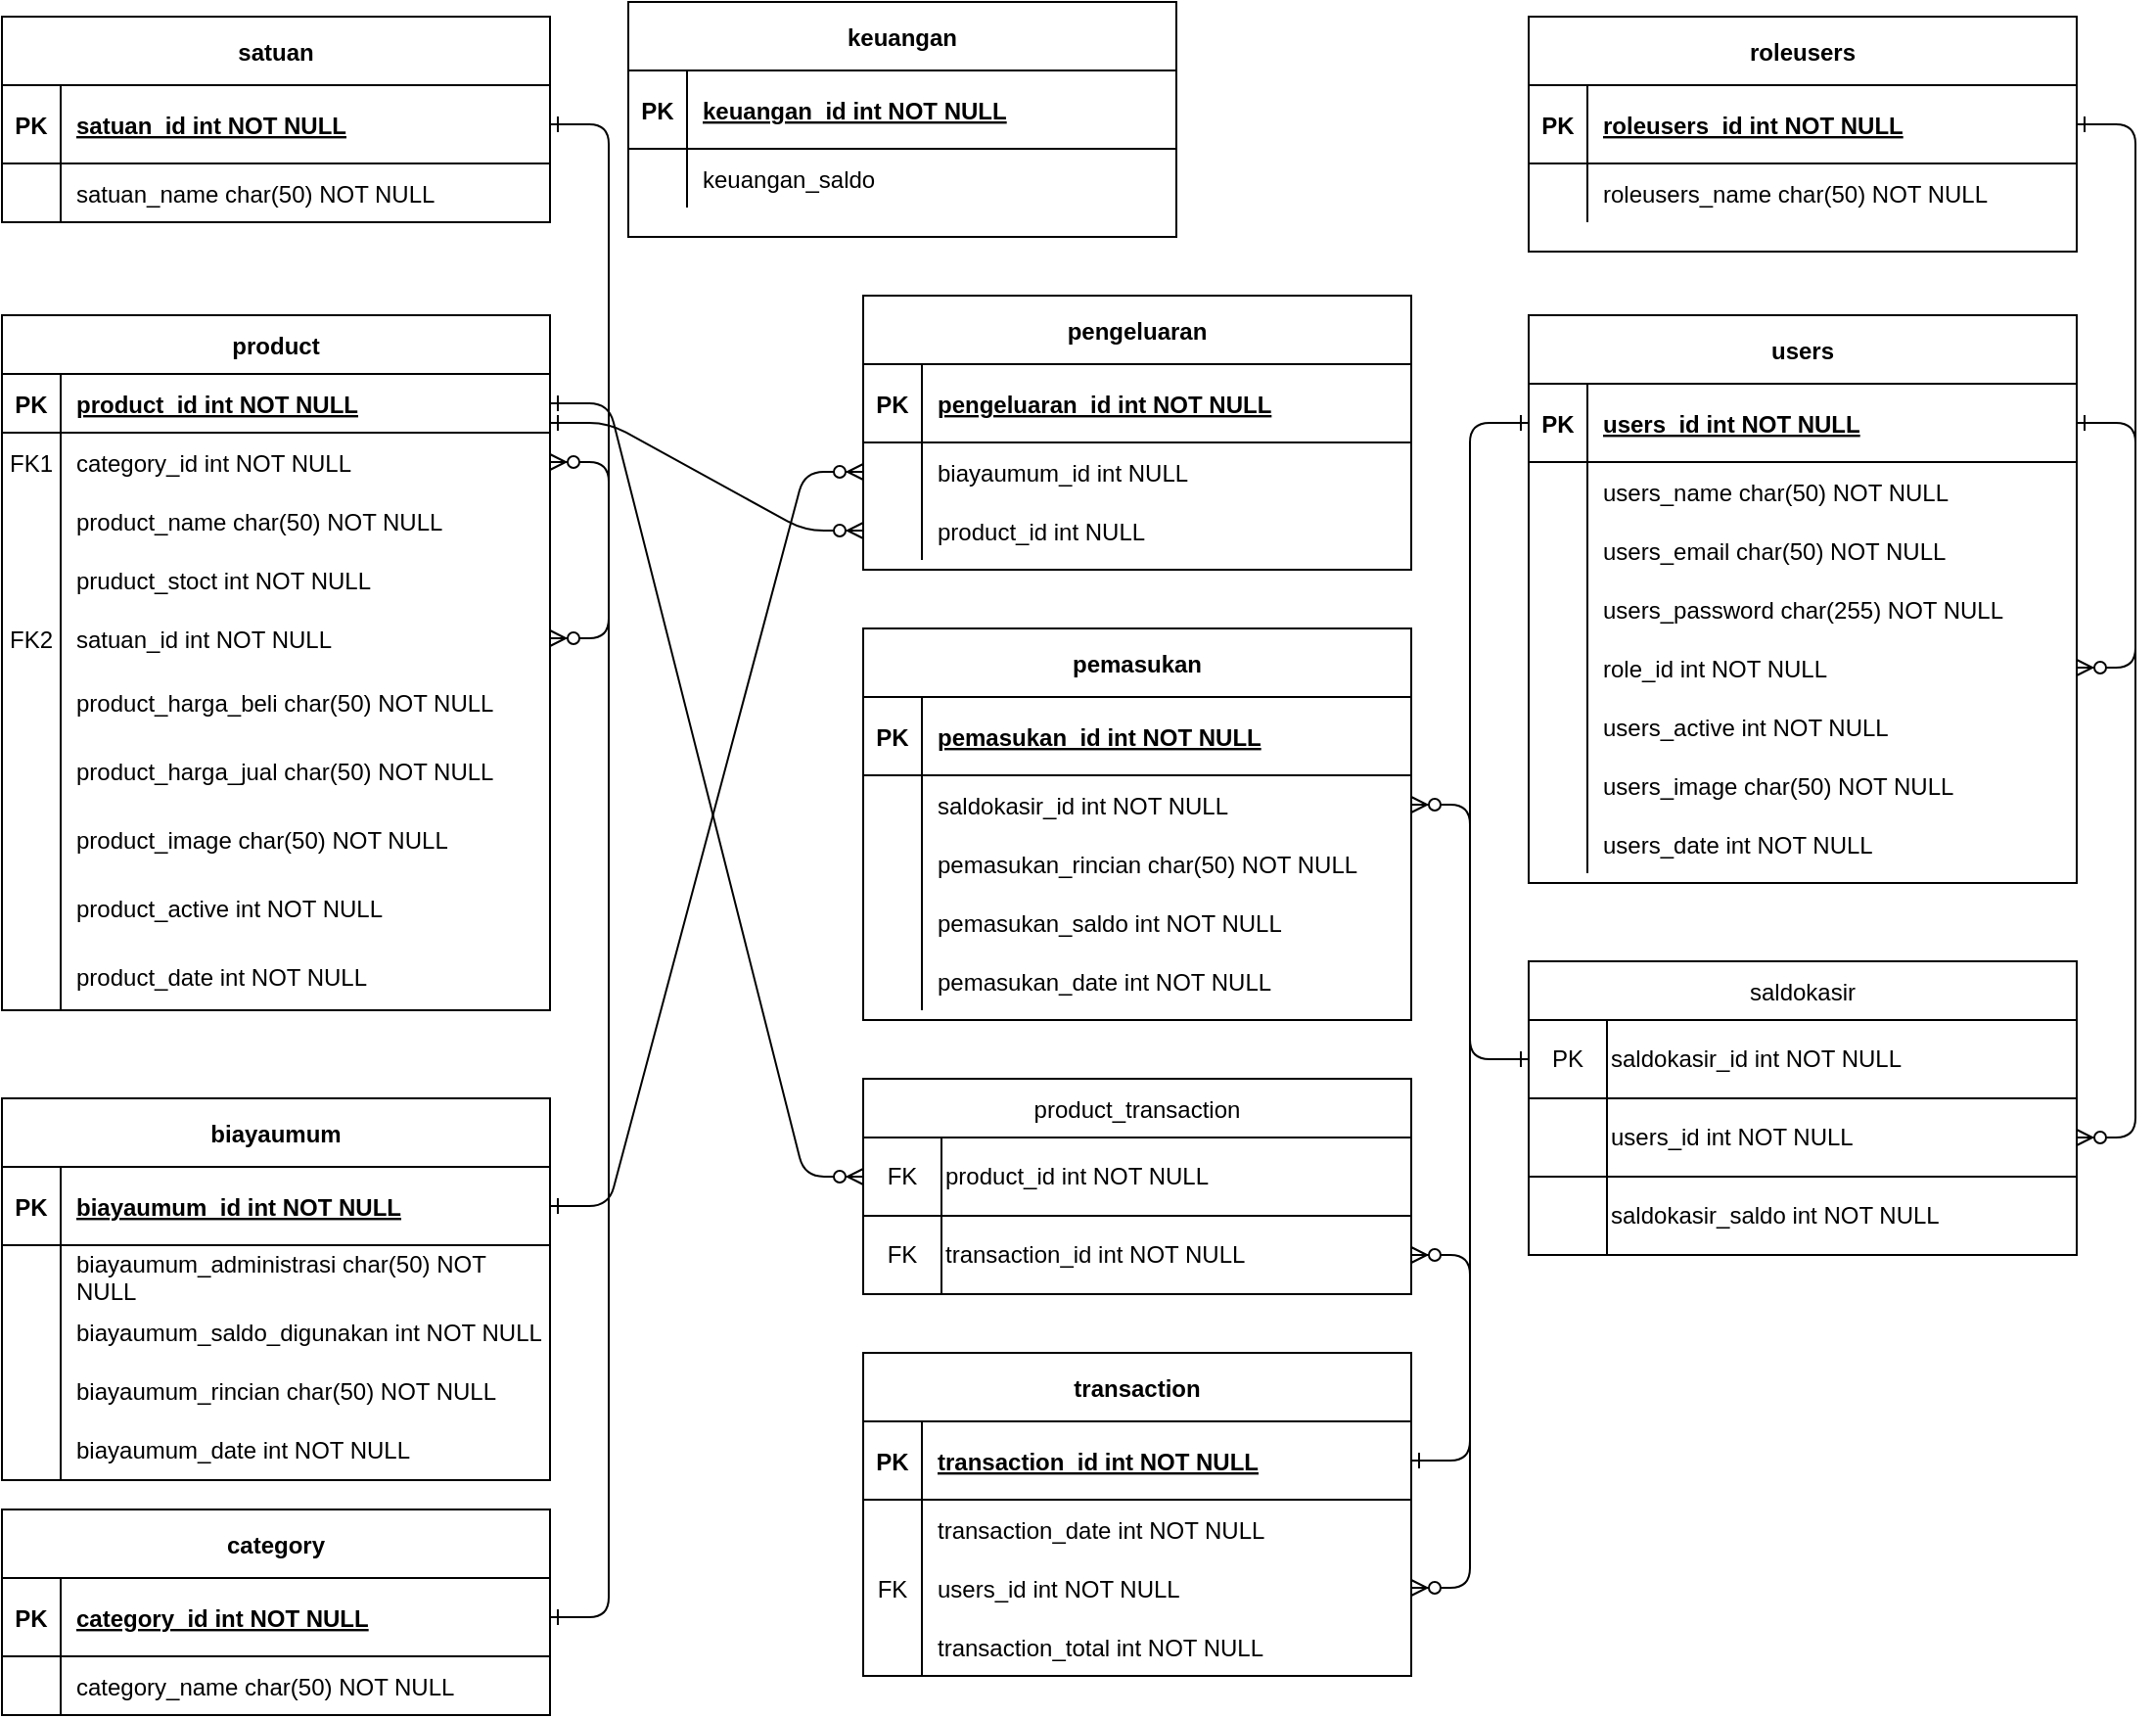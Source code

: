 <mxfile version="15.0.3" type="github">
  <diagram id="R2lEEEUBdFMjLlhIrx00" name="Page-1">
    <mxGraphModel dx="1240" dy="689" grid="1" gridSize="10" guides="1" tooltips="1" connect="1" arrows="1" fold="1" page="1" pageScale="1" pageWidth="850" pageHeight="1100" math="0" shadow="0" extFonts="Permanent Marker^https://fonts.googleapis.com/css?family=Permanent+Marker">
      <root>
        <mxCell id="0" />
        <mxCell id="1" parent="0" />
        <mxCell id="C-vyLk0tnHw3VtMMgP7b-1" value="" style="edgeStyle=entityRelationEdgeStyle;endArrow=ERzeroToMany;startArrow=ERone;endFill=1;startFill=0;" parent="1" source="C-vyLk0tnHw3VtMMgP7b-24" target="C-vyLk0tnHw3VtMMgP7b-6" edge="1">
          <mxGeometry width="100" height="100" relative="1" as="geometry">
            <mxPoint x="340" y="720" as="sourcePoint" />
            <mxPoint x="440" y="620" as="targetPoint" />
          </mxGeometry>
        </mxCell>
        <object label="product" stoct_product="" id="C-vyLk0tnHw3VtMMgP7b-2">
          <mxCell style="shape=table;startSize=30;container=1;collapsible=1;childLayout=tableLayout;fixedRows=1;rowLines=0;fontStyle=1;align=center;resizeLast=1;" parent="1" vertex="1">
            <mxGeometry y="160" width="280" height="355" as="geometry">
              <mxRectangle x="330" y="25" width="80" height="30" as="alternateBounds" />
            </mxGeometry>
          </mxCell>
        </object>
        <mxCell id="C-vyLk0tnHw3VtMMgP7b-3" value="" style="shape=partialRectangle;collapsible=0;dropTarget=0;pointerEvents=0;fillColor=none;points=[[0,0.5],[1,0.5]];portConstraint=eastwest;top=0;left=0;right=0;bottom=1;" parent="C-vyLk0tnHw3VtMMgP7b-2" vertex="1">
          <mxGeometry y="30" width="280" height="30" as="geometry" />
        </mxCell>
        <mxCell id="C-vyLk0tnHw3VtMMgP7b-4" value="PK" style="shape=partialRectangle;overflow=hidden;connectable=0;fillColor=none;top=0;left=0;bottom=0;right=0;fontStyle=1;" parent="C-vyLk0tnHw3VtMMgP7b-3" vertex="1">
          <mxGeometry width="30" height="30" as="geometry" />
        </mxCell>
        <mxCell id="C-vyLk0tnHw3VtMMgP7b-5" value="product_id int NOT NULL " style="shape=partialRectangle;overflow=hidden;connectable=0;fillColor=none;top=0;left=0;bottom=0;right=0;align=left;spacingLeft=6;fontStyle=5;" parent="C-vyLk0tnHw3VtMMgP7b-3" vertex="1">
          <mxGeometry x="30" width="250" height="30" as="geometry" />
        </mxCell>
        <mxCell id="C-vyLk0tnHw3VtMMgP7b-6" value="" style="shape=partialRectangle;collapsible=0;dropTarget=0;pointerEvents=0;fillColor=none;points=[[0,0.5],[1,0.5]];portConstraint=eastwest;top=0;left=0;right=0;bottom=0;" parent="C-vyLk0tnHw3VtMMgP7b-2" vertex="1">
          <mxGeometry y="60" width="280" height="30" as="geometry" />
        </mxCell>
        <mxCell id="C-vyLk0tnHw3VtMMgP7b-7" value="FK1" style="shape=partialRectangle;overflow=hidden;connectable=0;fillColor=none;top=0;left=0;bottom=0;right=0;" parent="C-vyLk0tnHw3VtMMgP7b-6" vertex="1">
          <mxGeometry width="30" height="30" as="geometry" />
        </mxCell>
        <mxCell id="C-vyLk0tnHw3VtMMgP7b-8" value="category_id int NOT NULL" style="shape=partialRectangle;overflow=hidden;connectable=0;fillColor=none;top=0;left=0;bottom=0;right=0;align=left;spacingLeft=6;" parent="C-vyLk0tnHw3VtMMgP7b-6" vertex="1">
          <mxGeometry x="30" width="250" height="30" as="geometry" />
        </mxCell>
        <mxCell id="C-vyLk0tnHw3VtMMgP7b-9" value="" style="shape=partialRectangle;collapsible=0;dropTarget=0;pointerEvents=0;fillColor=none;points=[[0,0.5],[1,0.5]];portConstraint=eastwest;top=0;left=0;right=0;bottom=0;" parent="C-vyLk0tnHw3VtMMgP7b-2" vertex="1">
          <mxGeometry y="90" width="280" height="30" as="geometry" />
        </mxCell>
        <mxCell id="C-vyLk0tnHw3VtMMgP7b-10" value="" style="shape=partialRectangle;overflow=hidden;connectable=0;fillColor=none;top=0;left=0;bottom=0;right=0;" parent="C-vyLk0tnHw3VtMMgP7b-9" vertex="1">
          <mxGeometry width="30" height="30" as="geometry" />
        </mxCell>
        <mxCell id="C-vyLk0tnHw3VtMMgP7b-11" value="product_name char(50) NOT NULL" style="shape=partialRectangle;overflow=hidden;connectable=0;fillColor=none;top=0;left=0;bottom=0;right=0;align=left;spacingLeft=6;" parent="C-vyLk0tnHw3VtMMgP7b-9" vertex="1">
          <mxGeometry x="30" width="250" height="30" as="geometry" />
        </mxCell>
        <mxCell id="4gz-OLUtD0Wsj3MsBTb8-26" style="shape=partialRectangle;collapsible=0;dropTarget=0;pointerEvents=0;fillColor=none;points=[[0,0.5],[1,0.5]];portConstraint=eastwest;top=0;left=0;right=0;bottom=0;" parent="C-vyLk0tnHw3VtMMgP7b-2" vertex="1">
          <mxGeometry y="120" width="280" height="30" as="geometry" />
        </mxCell>
        <mxCell id="4gz-OLUtD0Wsj3MsBTb8-27" style="shape=partialRectangle;overflow=hidden;connectable=0;fillColor=none;top=0;left=0;bottom=0;right=0;" parent="4gz-OLUtD0Wsj3MsBTb8-26" vertex="1">
          <mxGeometry width="30" height="30" as="geometry" />
        </mxCell>
        <mxCell id="4gz-OLUtD0Wsj3MsBTb8-28" value="pruduct_stoct int NOT NULL" style="shape=partialRectangle;overflow=hidden;connectable=0;fillColor=none;top=0;left=0;bottom=0;right=0;align=left;spacingLeft=6;" parent="4gz-OLUtD0Wsj3MsBTb8-26" vertex="1">
          <mxGeometry x="30" width="250" height="30" as="geometry" />
        </mxCell>
        <mxCell id="4gz-OLUtD0Wsj3MsBTb8-29" style="shape=partialRectangle;collapsible=0;dropTarget=0;pointerEvents=0;fillColor=none;points=[[0,0.5],[1,0.5]];portConstraint=eastwest;top=0;left=0;right=0;bottom=0;" parent="C-vyLk0tnHw3VtMMgP7b-2" vertex="1">
          <mxGeometry y="150" width="280" height="30" as="geometry" />
        </mxCell>
        <mxCell id="4gz-OLUtD0Wsj3MsBTb8-30" value="FK2" style="shape=partialRectangle;overflow=hidden;connectable=0;fillColor=none;top=0;left=0;bottom=0;right=0;" parent="4gz-OLUtD0Wsj3MsBTb8-29" vertex="1">
          <mxGeometry width="30" height="30" as="geometry" />
        </mxCell>
        <mxCell id="4gz-OLUtD0Wsj3MsBTb8-31" value="satuan_id int NOT NULL" style="shape=partialRectangle;overflow=hidden;connectable=0;fillColor=none;top=0;left=0;bottom=0;right=0;align=left;spacingLeft=6;" parent="4gz-OLUtD0Wsj3MsBTb8-29" vertex="1">
          <mxGeometry x="30" width="250" height="30" as="geometry" />
        </mxCell>
        <mxCell id="4gz-OLUtD0Wsj3MsBTb8-32" style="shape=partialRectangle;collapsible=0;dropTarget=0;pointerEvents=0;fillColor=none;points=[[0,0.5],[1,0.5]];portConstraint=eastwest;top=0;left=0;right=0;bottom=0;" parent="C-vyLk0tnHw3VtMMgP7b-2" vertex="1">
          <mxGeometry y="180" width="280" height="35" as="geometry" />
        </mxCell>
        <mxCell id="4gz-OLUtD0Wsj3MsBTb8-33" style="shape=partialRectangle;overflow=hidden;connectable=0;fillColor=none;top=0;left=0;bottom=0;right=0;" parent="4gz-OLUtD0Wsj3MsBTb8-32" vertex="1">
          <mxGeometry width="30" height="35" as="geometry" />
        </mxCell>
        <mxCell id="4gz-OLUtD0Wsj3MsBTb8-34" value="product_harga_beli char(50) NOT NULL" style="shape=partialRectangle;overflow=hidden;connectable=0;fillColor=none;top=0;left=0;bottom=0;right=0;align=left;spacingLeft=6;" parent="4gz-OLUtD0Wsj3MsBTb8-32" vertex="1">
          <mxGeometry x="30" width="250" height="35" as="geometry" />
        </mxCell>
        <mxCell id="4gz-OLUtD0Wsj3MsBTb8-76" style="shape=partialRectangle;collapsible=0;dropTarget=0;pointerEvents=0;fillColor=none;points=[[0,0.5],[1,0.5]];portConstraint=eastwest;top=0;left=0;right=0;bottom=0;" parent="C-vyLk0tnHw3VtMMgP7b-2" vertex="1">
          <mxGeometry y="215" width="280" height="35" as="geometry" />
        </mxCell>
        <mxCell id="4gz-OLUtD0Wsj3MsBTb8-77" style="shape=partialRectangle;overflow=hidden;connectable=0;fillColor=none;top=0;left=0;bottom=0;right=0;" parent="4gz-OLUtD0Wsj3MsBTb8-76" vertex="1">
          <mxGeometry width="30" height="35" as="geometry" />
        </mxCell>
        <mxCell id="4gz-OLUtD0Wsj3MsBTb8-78" value="product_harga_jual char(50) NOT NULL" style="shape=partialRectangle;overflow=hidden;connectable=0;fillColor=none;top=0;left=0;bottom=0;right=0;align=left;spacingLeft=6;" parent="4gz-OLUtD0Wsj3MsBTb8-76" vertex="1">
          <mxGeometry x="30" width="250" height="35" as="geometry" />
        </mxCell>
        <mxCell id="4gz-OLUtD0Wsj3MsBTb8-46" style="shape=partialRectangle;collapsible=0;dropTarget=0;pointerEvents=0;fillColor=none;points=[[0,0.5],[1,0.5]];portConstraint=eastwest;top=0;left=0;right=0;bottom=0;" parent="C-vyLk0tnHw3VtMMgP7b-2" vertex="1">
          <mxGeometry y="250" width="280" height="35" as="geometry" />
        </mxCell>
        <mxCell id="4gz-OLUtD0Wsj3MsBTb8-47" style="shape=partialRectangle;overflow=hidden;connectable=0;fillColor=none;top=0;left=0;bottom=0;right=0;" parent="4gz-OLUtD0Wsj3MsBTb8-46" vertex="1">
          <mxGeometry width="30" height="35" as="geometry" />
        </mxCell>
        <mxCell id="4gz-OLUtD0Wsj3MsBTb8-48" value="product_image char(50) NOT NULL" style="shape=partialRectangle;overflow=hidden;connectable=0;fillColor=none;top=0;left=0;bottom=0;right=0;align=left;spacingLeft=6;" parent="4gz-OLUtD0Wsj3MsBTb8-46" vertex="1">
          <mxGeometry x="30" width="250" height="35" as="geometry" />
        </mxCell>
        <mxCell id="4gz-OLUtD0Wsj3MsBTb8-43" style="shape=partialRectangle;collapsible=0;dropTarget=0;pointerEvents=0;fillColor=none;points=[[0,0.5],[1,0.5]];portConstraint=eastwest;top=0;left=0;right=0;bottom=0;" parent="C-vyLk0tnHw3VtMMgP7b-2" vertex="1">
          <mxGeometry y="285" width="280" height="35" as="geometry" />
        </mxCell>
        <mxCell id="4gz-OLUtD0Wsj3MsBTb8-44" style="shape=partialRectangle;overflow=hidden;connectable=0;fillColor=none;top=0;left=0;bottom=0;right=0;" parent="4gz-OLUtD0Wsj3MsBTb8-43" vertex="1">
          <mxGeometry width="30" height="35" as="geometry" />
        </mxCell>
        <mxCell id="4gz-OLUtD0Wsj3MsBTb8-45" value="product_active int NOT NULL" style="shape=partialRectangle;overflow=hidden;connectable=0;fillColor=none;top=0;left=0;bottom=0;right=0;align=left;spacingLeft=6;" parent="4gz-OLUtD0Wsj3MsBTb8-43" vertex="1">
          <mxGeometry x="30" width="250" height="35" as="geometry" />
        </mxCell>
        <mxCell id="y2lP616X3y2n1CTBE_3i-6" style="shape=partialRectangle;collapsible=0;dropTarget=0;pointerEvents=0;fillColor=none;points=[[0,0.5],[1,0.5]];portConstraint=eastwest;top=0;left=0;right=0;bottom=0;" vertex="1" parent="C-vyLk0tnHw3VtMMgP7b-2">
          <mxGeometry y="320" width="280" height="35" as="geometry" />
        </mxCell>
        <mxCell id="y2lP616X3y2n1CTBE_3i-7" style="shape=partialRectangle;overflow=hidden;connectable=0;fillColor=none;top=0;left=0;bottom=0;right=0;" vertex="1" parent="y2lP616X3y2n1CTBE_3i-6">
          <mxGeometry width="30" height="35" as="geometry" />
        </mxCell>
        <mxCell id="y2lP616X3y2n1CTBE_3i-8" value="product_date int NOT NULL" style="shape=partialRectangle;overflow=hidden;connectable=0;fillColor=none;top=0;left=0;bottom=0;right=0;align=left;spacingLeft=6;" vertex="1" parent="y2lP616X3y2n1CTBE_3i-6">
          <mxGeometry x="30" width="250" height="35" as="geometry" />
        </mxCell>
        <mxCell id="C-vyLk0tnHw3VtMMgP7b-23" value="category" style="shape=table;startSize=35;container=1;collapsible=1;childLayout=tableLayout;fixedRows=1;rowLines=0;fontStyle=1;align=center;resizeLast=1;" parent="1" vertex="1">
          <mxGeometry y="770" width="280" height="105" as="geometry">
            <mxRectangle x="40" y="40" width="80" height="40" as="alternateBounds" />
          </mxGeometry>
        </mxCell>
        <mxCell id="C-vyLk0tnHw3VtMMgP7b-24" value="" style="shape=partialRectangle;collapsible=0;dropTarget=0;pointerEvents=0;fillColor=none;points=[[0,0.5],[1,0.5]];portConstraint=eastwest;top=0;left=0;right=0;bottom=1;" parent="C-vyLk0tnHw3VtMMgP7b-23" vertex="1">
          <mxGeometry y="35" width="280" height="40" as="geometry" />
        </mxCell>
        <mxCell id="C-vyLk0tnHw3VtMMgP7b-25" value="PK" style="shape=partialRectangle;overflow=hidden;connectable=0;fillColor=none;top=0;left=0;bottom=0;right=0;fontStyle=1;" parent="C-vyLk0tnHw3VtMMgP7b-24" vertex="1">
          <mxGeometry width="30" height="40" as="geometry" />
        </mxCell>
        <mxCell id="C-vyLk0tnHw3VtMMgP7b-26" value="category_id int NOT NULL " style="shape=partialRectangle;overflow=hidden;connectable=0;fillColor=none;top=0;left=0;bottom=0;right=0;align=left;spacingLeft=6;fontStyle=5;" parent="C-vyLk0tnHw3VtMMgP7b-24" vertex="1">
          <mxGeometry x="30" width="250" height="40" as="geometry" />
        </mxCell>
        <mxCell id="C-vyLk0tnHw3VtMMgP7b-27" value="" style="shape=partialRectangle;collapsible=0;dropTarget=0;pointerEvents=0;fillColor=none;points=[[0,0.5],[1,0.5]];portConstraint=eastwest;top=0;left=0;right=0;bottom=0;" parent="C-vyLk0tnHw3VtMMgP7b-23" vertex="1">
          <mxGeometry y="75" width="280" height="30" as="geometry" />
        </mxCell>
        <mxCell id="C-vyLk0tnHw3VtMMgP7b-28" value="" style="shape=partialRectangle;overflow=hidden;connectable=0;fillColor=none;top=0;left=0;bottom=0;right=0;" parent="C-vyLk0tnHw3VtMMgP7b-27" vertex="1">
          <mxGeometry width="30" height="30" as="geometry" />
        </mxCell>
        <mxCell id="C-vyLk0tnHw3VtMMgP7b-29" value="category_name char(50) NOT NULL" style="shape=partialRectangle;overflow=hidden;connectable=0;fillColor=none;top=0;left=0;bottom=0;right=0;align=left;spacingLeft=6;" parent="C-vyLk0tnHw3VtMMgP7b-27" vertex="1">
          <mxGeometry x="30" width="250" height="30" as="geometry" />
        </mxCell>
        <mxCell id="4gz-OLUtD0Wsj3MsBTb8-35" value="satuan" style="shape=table;startSize=35;container=1;collapsible=1;childLayout=tableLayout;fixedRows=1;rowLines=0;fontStyle=1;align=center;resizeLast=1;" parent="1" vertex="1">
          <mxGeometry y="7.5" width="280" height="105" as="geometry">
            <mxRectangle x="40" y="40" width="80" height="40" as="alternateBounds" />
          </mxGeometry>
        </mxCell>
        <mxCell id="4gz-OLUtD0Wsj3MsBTb8-36" value="" style="shape=partialRectangle;collapsible=0;dropTarget=0;pointerEvents=0;fillColor=none;points=[[0,0.5],[1,0.5]];portConstraint=eastwest;top=0;left=0;right=0;bottom=1;" parent="4gz-OLUtD0Wsj3MsBTb8-35" vertex="1">
          <mxGeometry y="35" width="280" height="40" as="geometry" />
        </mxCell>
        <mxCell id="4gz-OLUtD0Wsj3MsBTb8-37" value="PK" style="shape=partialRectangle;overflow=hidden;connectable=0;fillColor=none;top=0;left=0;bottom=0;right=0;fontStyle=1;" parent="4gz-OLUtD0Wsj3MsBTb8-36" vertex="1">
          <mxGeometry width="30" height="40" as="geometry" />
        </mxCell>
        <mxCell id="4gz-OLUtD0Wsj3MsBTb8-38" value="satuan_id int NOT NULL " style="shape=partialRectangle;overflow=hidden;connectable=0;fillColor=none;top=0;left=0;bottom=0;right=0;align=left;spacingLeft=6;fontStyle=5;" parent="4gz-OLUtD0Wsj3MsBTb8-36" vertex="1">
          <mxGeometry x="30" width="250" height="40" as="geometry" />
        </mxCell>
        <mxCell id="4gz-OLUtD0Wsj3MsBTb8-39" value="" style="shape=partialRectangle;collapsible=0;dropTarget=0;pointerEvents=0;fillColor=none;points=[[0,0.5],[1,0.5]];portConstraint=eastwest;top=0;left=0;right=0;bottom=0;" parent="4gz-OLUtD0Wsj3MsBTb8-35" vertex="1">
          <mxGeometry y="75" width="280" height="30" as="geometry" />
        </mxCell>
        <mxCell id="4gz-OLUtD0Wsj3MsBTb8-40" value="" style="shape=partialRectangle;overflow=hidden;connectable=0;fillColor=none;top=0;left=0;bottom=0;right=0;" parent="4gz-OLUtD0Wsj3MsBTb8-39" vertex="1">
          <mxGeometry width="30" height="30" as="geometry" />
        </mxCell>
        <mxCell id="4gz-OLUtD0Wsj3MsBTb8-41" value="satuan_name char(50) NOT NULL" style="shape=partialRectangle;overflow=hidden;connectable=0;fillColor=none;top=0;left=0;bottom=0;right=0;align=left;spacingLeft=6;" parent="4gz-OLUtD0Wsj3MsBTb8-39" vertex="1">
          <mxGeometry x="30" width="250" height="30" as="geometry" />
        </mxCell>
        <mxCell id="4gz-OLUtD0Wsj3MsBTb8-42" value="" style="edgeStyle=entityRelationEdgeStyle;endArrow=ERzeroToMany;startArrow=ERone;endFill=1;startFill=0;exitX=1;exitY=0.5;exitDx=0;exitDy=0;entryX=1;entryY=0.5;entryDx=0;entryDy=0;" parent="1" source="4gz-OLUtD0Wsj3MsBTb8-36" target="4gz-OLUtD0Wsj3MsBTb8-29" edge="1">
          <mxGeometry width="100" height="100" relative="1" as="geometry">
            <mxPoint x="300" y="190" as="sourcePoint" />
            <mxPoint x="340" y="210" as="targetPoint" />
          </mxGeometry>
        </mxCell>
        <mxCell id="4gz-OLUtD0Wsj3MsBTb8-60" value="biayaumum" style="shape=table;startSize=35;container=1;collapsible=1;childLayout=tableLayout;fixedRows=1;rowLines=0;fontStyle=1;align=center;resizeLast=1;" parent="1" vertex="1">
          <mxGeometry y="560" width="280" height="195" as="geometry">
            <mxRectangle x="40" y="40" width="80" height="40" as="alternateBounds" />
          </mxGeometry>
        </mxCell>
        <mxCell id="4gz-OLUtD0Wsj3MsBTb8-61" value="" style="shape=partialRectangle;collapsible=0;dropTarget=0;pointerEvents=0;fillColor=none;points=[[0,0.5],[1,0.5]];portConstraint=eastwest;top=0;left=0;right=0;bottom=1;" parent="4gz-OLUtD0Wsj3MsBTb8-60" vertex="1">
          <mxGeometry y="35" width="280" height="40" as="geometry" />
        </mxCell>
        <mxCell id="4gz-OLUtD0Wsj3MsBTb8-62" value="PK" style="shape=partialRectangle;overflow=hidden;connectable=0;fillColor=none;top=0;left=0;bottom=0;right=0;fontStyle=1;" parent="4gz-OLUtD0Wsj3MsBTb8-61" vertex="1">
          <mxGeometry width="30" height="40" as="geometry" />
        </mxCell>
        <mxCell id="4gz-OLUtD0Wsj3MsBTb8-63" value="biayaumum_id int NOT NULL " style="shape=partialRectangle;overflow=hidden;connectable=0;fillColor=none;top=0;left=0;bottom=0;right=0;align=left;spacingLeft=6;fontStyle=5;" parent="4gz-OLUtD0Wsj3MsBTb8-61" vertex="1">
          <mxGeometry x="30" width="250" height="40" as="geometry" />
        </mxCell>
        <mxCell id="4gz-OLUtD0Wsj3MsBTb8-64" value="" style="shape=partialRectangle;collapsible=0;dropTarget=0;pointerEvents=0;fillColor=none;points=[[0,0.5],[1,0.5]];portConstraint=eastwest;top=0;left=0;right=0;bottom=0;" parent="4gz-OLUtD0Wsj3MsBTb8-60" vertex="1">
          <mxGeometry y="75" width="280" height="30" as="geometry" />
        </mxCell>
        <mxCell id="4gz-OLUtD0Wsj3MsBTb8-65" value="" style="shape=partialRectangle;overflow=hidden;connectable=0;fillColor=none;top=0;left=0;bottom=0;right=0;" parent="4gz-OLUtD0Wsj3MsBTb8-64" vertex="1">
          <mxGeometry width="30" height="30" as="geometry" />
        </mxCell>
        <mxCell id="4gz-OLUtD0Wsj3MsBTb8-66" value="biayaumum_administrasi char(50) NOT NULL" style="shape=partialRectangle;overflow=hidden;connectable=0;fillColor=none;top=0;left=0;bottom=0;right=0;align=left;spacingLeft=6;whiteSpace=wrap;" parent="4gz-OLUtD0Wsj3MsBTb8-64" vertex="1">
          <mxGeometry x="30" width="250" height="30" as="geometry" />
        </mxCell>
        <mxCell id="4gz-OLUtD0Wsj3MsBTb8-67" style="shape=partialRectangle;collapsible=0;dropTarget=0;pointerEvents=0;fillColor=none;points=[[0,0.5],[1,0.5]];portConstraint=eastwest;top=0;left=0;right=0;bottom=0;" parent="4gz-OLUtD0Wsj3MsBTb8-60" vertex="1">
          <mxGeometry y="105" width="280" height="30" as="geometry" />
        </mxCell>
        <mxCell id="4gz-OLUtD0Wsj3MsBTb8-68" style="shape=partialRectangle;overflow=hidden;connectable=0;fillColor=none;top=0;left=0;bottom=0;right=0;" parent="4gz-OLUtD0Wsj3MsBTb8-67" vertex="1">
          <mxGeometry width="30" height="30" as="geometry" />
        </mxCell>
        <mxCell id="4gz-OLUtD0Wsj3MsBTb8-69" value="biayaumum_saldo_digunakan int NOT NULL" style="shape=partialRectangle;overflow=hidden;connectable=0;fillColor=none;top=0;left=0;bottom=0;right=0;align=left;spacingLeft=6;whiteSpace=wrap;" parent="4gz-OLUtD0Wsj3MsBTb8-67" vertex="1">
          <mxGeometry x="30" width="250" height="30" as="geometry" />
        </mxCell>
        <mxCell id="4gz-OLUtD0Wsj3MsBTb8-70" style="shape=partialRectangle;collapsible=0;dropTarget=0;pointerEvents=0;fillColor=none;points=[[0,0.5],[1,0.5]];portConstraint=eastwest;top=0;left=0;right=0;bottom=0;" parent="4gz-OLUtD0Wsj3MsBTb8-60" vertex="1">
          <mxGeometry y="135" width="280" height="30" as="geometry" />
        </mxCell>
        <mxCell id="4gz-OLUtD0Wsj3MsBTb8-71" style="shape=partialRectangle;overflow=hidden;connectable=0;fillColor=none;top=0;left=0;bottom=0;right=0;" parent="4gz-OLUtD0Wsj3MsBTb8-70" vertex="1">
          <mxGeometry width="30" height="30" as="geometry" />
        </mxCell>
        <mxCell id="4gz-OLUtD0Wsj3MsBTb8-72" value="biayaumum_rincian char(50) NOT NULL" style="shape=partialRectangle;overflow=hidden;connectable=0;fillColor=none;top=0;left=0;bottom=0;right=0;align=left;spacingLeft=6;whiteSpace=wrap;" parent="4gz-OLUtD0Wsj3MsBTb8-70" vertex="1">
          <mxGeometry x="30" width="250" height="30" as="geometry" />
        </mxCell>
        <mxCell id="4gz-OLUtD0Wsj3MsBTb8-86" style="shape=partialRectangle;collapsible=0;dropTarget=0;pointerEvents=0;fillColor=none;points=[[0,0.5],[1,0.5]];portConstraint=eastwest;top=0;left=0;right=0;bottom=0;" parent="4gz-OLUtD0Wsj3MsBTb8-60" vertex="1">
          <mxGeometry y="165" width="280" height="30" as="geometry" />
        </mxCell>
        <mxCell id="4gz-OLUtD0Wsj3MsBTb8-87" style="shape=partialRectangle;overflow=hidden;connectable=0;fillColor=none;top=0;left=0;bottom=0;right=0;" parent="4gz-OLUtD0Wsj3MsBTb8-86" vertex="1">
          <mxGeometry width="30" height="30" as="geometry" />
        </mxCell>
        <mxCell id="4gz-OLUtD0Wsj3MsBTb8-88" value="biayaumum_date int NOT NULL" style="shape=partialRectangle;overflow=hidden;connectable=0;fillColor=none;top=0;left=0;bottom=0;right=0;align=left;spacingLeft=6;whiteSpace=wrap;" parent="4gz-OLUtD0Wsj3MsBTb8-86" vertex="1">
          <mxGeometry x="30" width="250" height="30" as="geometry" />
        </mxCell>
        <mxCell id="4gz-OLUtD0Wsj3MsBTb8-79" value="keuangan" style="shape=table;startSize=35;container=1;collapsible=1;childLayout=tableLayout;fixedRows=1;rowLines=0;fontStyle=1;align=center;resizeLast=1;" parent="1" vertex="1">
          <mxGeometry x="320" width="280" height="120" as="geometry">
            <mxRectangle x="40" y="40" width="80" height="40" as="alternateBounds" />
          </mxGeometry>
        </mxCell>
        <mxCell id="4gz-OLUtD0Wsj3MsBTb8-80" value="" style="shape=partialRectangle;collapsible=0;dropTarget=0;pointerEvents=0;fillColor=none;points=[[0,0.5],[1,0.5]];portConstraint=eastwest;top=0;left=0;right=0;bottom=1;" parent="4gz-OLUtD0Wsj3MsBTb8-79" vertex="1">
          <mxGeometry y="35" width="280" height="40" as="geometry" />
        </mxCell>
        <mxCell id="4gz-OLUtD0Wsj3MsBTb8-81" value="PK" style="shape=partialRectangle;overflow=hidden;connectable=0;fillColor=none;top=0;left=0;bottom=0;right=0;fontStyle=1;" parent="4gz-OLUtD0Wsj3MsBTb8-80" vertex="1">
          <mxGeometry width="30" height="40" as="geometry" />
        </mxCell>
        <mxCell id="4gz-OLUtD0Wsj3MsBTb8-82" value="keuangan_id int NOT NULL " style="shape=partialRectangle;overflow=hidden;connectable=0;fillColor=none;top=0;left=0;bottom=0;right=0;align=left;spacingLeft=6;fontStyle=5;" parent="4gz-OLUtD0Wsj3MsBTb8-80" vertex="1">
          <mxGeometry x="30" width="250" height="40" as="geometry" />
        </mxCell>
        <mxCell id="4gz-OLUtD0Wsj3MsBTb8-89" style="shape=partialRectangle;collapsible=0;dropTarget=0;pointerEvents=0;fillColor=none;points=[[0,0.5],[1,0.5]];portConstraint=eastwest;top=0;left=0;right=0;bottom=0;" parent="4gz-OLUtD0Wsj3MsBTb8-79" vertex="1">
          <mxGeometry y="75" width="280" height="30" as="geometry" />
        </mxCell>
        <mxCell id="4gz-OLUtD0Wsj3MsBTb8-90" style="shape=partialRectangle;overflow=hidden;connectable=0;fillColor=none;top=0;left=0;bottom=0;right=0;" parent="4gz-OLUtD0Wsj3MsBTb8-89" vertex="1">
          <mxGeometry width="30" height="30" as="geometry" />
        </mxCell>
        <mxCell id="4gz-OLUtD0Wsj3MsBTb8-91" value="keuangan_saldo" style="shape=partialRectangle;overflow=hidden;connectable=0;fillColor=none;top=0;left=0;bottom=0;right=0;align=left;spacingLeft=6;" parent="4gz-OLUtD0Wsj3MsBTb8-89" vertex="1">
          <mxGeometry x="30" width="250" height="30" as="geometry" />
        </mxCell>
        <mxCell id="4gz-OLUtD0Wsj3MsBTb8-98" value="pemasukan" style="shape=table;startSize=35;container=1;collapsible=1;childLayout=tableLayout;fixedRows=1;rowLines=0;fontStyle=1;align=center;resizeLast=1;" parent="1" vertex="1">
          <mxGeometry x="440" y="320" width="280" height="200" as="geometry">
            <mxRectangle x="40" y="40" width="80" height="40" as="alternateBounds" />
          </mxGeometry>
        </mxCell>
        <mxCell id="4gz-OLUtD0Wsj3MsBTb8-99" value="" style="shape=partialRectangle;collapsible=0;dropTarget=0;pointerEvents=0;fillColor=none;points=[[0,0.5],[1,0.5]];portConstraint=eastwest;top=0;left=0;right=0;bottom=1;" parent="4gz-OLUtD0Wsj3MsBTb8-98" vertex="1">
          <mxGeometry y="35" width="280" height="40" as="geometry" />
        </mxCell>
        <mxCell id="4gz-OLUtD0Wsj3MsBTb8-100" value="PK" style="shape=partialRectangle;overflow=hidden;connectable=0;fillColor=none;top=0;left=0;bottom=0;right=0;fontStyle=1;" parent="4gz-OLUtD0Wsj3MsBTb8-99" vertex="1">
          <mxGeometry width="30" height="40" as="geometry" />
        </mxCell>
        <mxCell id="4gz-OLUtD0Wsj3MsBTb8-101" value="pemasukan_id int NOT NULL " style="shape=partialRectangle;overflow=hidden;connectable=0;fillColor=none;top=0;left=0;bottom=0;right=0;align=left;spacingLeft=6;fontStyle=5;" parent="4gz-OLUtD0Wsj3MsBTb8-99" vertex="1">
          <mxGeometry x="30" width="250" height="40" as="geometry" />
        </mxCell>
        <mxCell id="4gz-OLUtD0Wsj3MsBTb8-102" style="shape=partialRectangle;collapsible=0;dropTarget=0;pointerEvents=0;fillColor=none;points=[[0,0.5],[1,0.5]];portConstraint=eastwest;top=0;left=0;right=0;bottom=0;" parent="4gz-OLUtD0Wsj3MsBTb8-98" vertex="1">
          <mxGeometry y="75" width="280" height="30" as="geometry" />
        </mxCell>
        <mxCell id="4gz-OLUtD0Wsj3MsBTb8-103" style="shape=partialRectangle;overflow=hidden;connectable=0;fillColor=none;top=0;left=0;bottom=0;right=0;" parent="4gz-OLUtD0Wsj3MsBTb8-102" vertex="1">
          <mxGeometry width="30" height="30" as="geometry" />
        </mxCell>
        <mxCell id="4gz-OLUtD0Wsj3MsBTb8-104" value="saldokasir_id int NOT NULL" style="shape=partialRectangle;overflow=hidden;connectable=0;fillColor=none;top=0;left=0;bottom=0;right=0;align=left;spacingLeft=6;" parent="4gz-OLUtD0Wsj3MsBTb8-102" vertex="1">
          <mxGeometry x="30" width="250" height="30" as="geometry" />
        </mxCell>
        <mxCell id="4gz-OLUtD0Wsj3MsBTb8-105" style="shape=partialRectangle;collapsible=0;dropTarget=0;pointerEvents=0;fillColor=none;points=[[0,0.5],[1,0.5]];portConstraint=eastwest;top=0;left=0;right=0;bottom=0;" parent="4gz-OLUtD0Wsj3MsBTb8-98" vertex="1">
          <mxGeometry y="105" width="280" height="30" as="geometry" />
        </mxCell>
        <mxCell id="4gz-OLUtD0Wsj3MsBTb8-106" style="shape=partialRectangle;overflow=hidden;connectable=0;fillColor=none;top=0;left=0;bottom=0;right=0;" parent="4gz-OLUtD0Wsj3MsBTb8-105" vertex="1">
          <mxGeometry width="30" height="30" as="geometry" />
        </mxCell>
        <mxCell id="4gz-OLUtD0Wsj3MsBTb8-107" value="pemasukan_rincian char(50) NOT NULL" style="shape=partialRectangle;overflow=hidden;connectable=0;fillColor=none;top=0;left=0;bottom=0;right=0;align=left;spacingLeft=6;" parent="4gz-OLUtD0Wsj3MsBTb8-105" vertex="1">
          <mxGeometry x="30" width="250" height="30" as="geometry" />
        </mxCell>
        <mxCell id="4gz-OLUtD0Wsj3MsBTb8-108" style="shape=partialRectangle;collapsible=0;dropTarget=0;pointerEvents=0;fillColor=none;points=[[0,0.5],[1,0.5]];portConstraint=eastwest;top=0;left=0;right=0;bottom=0;" parent="4gz-OLUtD0Wsj3MsBTb8-98" vertex="1">
          <mxGeometry y="135" width="280" height="30" as="geometry" />
        </mxCell>
        <mxCell id="4gz-OLUtD0Wsj3MsBTb8-109" style="shape=partialRectangle;overflow=hidden;connectable=0;fillColor=none;top=0;left=0;bottom=0;right=0;" parent="4gz-OLUtD0Wsj3MsBTb8-108" vertex="1">
          <mxGeometry width="30" height="30" as="geometry" />
        </mxCell>
        <mxCell id="4gz-OLUtD0Wsj3MsBTb8-110" value="pemasukan_saldo int NOT NULL" style="shape=partialRectangle;overflow=hidden;connectable=0;fillColor=none;top=0;left=0;bottom=0;right=0;align=left;spacingLeft=6;" parent="4gz-OLUtD0Wsj3MsBTb8-108" vertex="1">
          <mxGeometry x="30" width="250" height="30" as="geometry" />
        </mxCell>
        <mxCell id="4gz-OLUtD0Wsj3MsBTb8-111" style="shape=partialRectangle;collapsible=0;dropTarget=0;pointerEvents=0;fillColor=none;points=[[0,0.5],[1,0.5]];portConstraint=eastwest;top=0;left=0;right=0;bottom=0;" parent="4gz-OLUtD0Wsj3MsBTb8-98" vertex="1">
          <mxGeometry y="165" width="280" height="30" as="geometry" />
        </mxCell>
        <mxCell id="4gz-OLUtD0Wsj3MsBTb8-112" style="shape=partialRectangle;overflow=hidden;connectable=0;fillColor=none;top=0;left=0;bottom=0;right=0;" parent="4gz-OLUtD0Wsj3MsBTb8-111" vertex="1">
          <mxGeometry width="30" height="30" as="geometry" />
        </mxCell>
        <mxCell id="4gz-OLUtD0Wsj3MsBTb8-113" value="pemasukan_date int NOT NULL" style="shape=partialRectangle;overflow=hidden;connectable=0;fillColor=none;top=0;left=0;bottom=0;right=0;align=left;spacingLeft=6;" parent="4gz-OLUtD0Wsj3MsBTb8-111" vertex="1">
          <mxGeometry x="30" width="250" height="30" as="geometry" />
        </mxCell>
        <mxCell id="4gz-OLUtD0Wsj3MsBTb8-114" value="pengeluaran" style="shape=table;startSize=35;container=1;collapsible=1;childLayout=tableLayout;fixedRows=1;rowLines=0;fontStyle=1;align=center;resizeLast=1;" parent="1" vertex="1">
          <mxGeometry x="440" y="150" width="280" height="140" as="geometry">
            <mxRectangle x="40" y="40" width="80" height="40" as="alternateBounds" />
          </mxGeometry>
        </mxCell>
        <mxCell id="4gz-OLUtD0Wsj3MsBTb8-115" value="" style="shape=partialRectangle;collapsible=0;dropTarget=0;pointerEvents=0;fillColor=none;points=[[0,0.5],[1,0.5]];portConstraint=eastwest;top=0;left=0;right=0;bottom=1;" parent="4gz-OLUtD0Wsj3MsBTb8-114" vertex="1">
          <mxGeometry y="35" width="280" height="40" as="geometry" />
        </mxCell>
        <mxCell id="4gz-OLUtD0Wsj3MsBTb8-116" value="PK" style="shape=partialRectangle;overflow=hidden;connectable=0;fillColor=none;top=0;left=0;bottom=0;right=0;fontStyle=1;" parent="4gz-OLUtD0Wsj3MsBTb8-115" vertex="1">
          <mxGeometry width="30" height="40" as="geometry" />
        </mxCell>
        <mxCell id="4gz-OLUtD0Wsj3MsBTb8-117" value="pengeluaran_id int NOT NULL " style="shape=partialRectangle;overflow=hidden;connectable=0;fillColor=none;top=0;left=0;bottom=0;right=0;align=left;spacingLeft=6;fontStyle=5;" parent="4gz-OLUtD0Wsj3MsBTb8-115" vertex="1">
          <mxGeometry x="30" width="250" height="40" as="geometry" />
        </mxCell>
        <mxCell id="4gz-OLUtD0Wsj3MsBTb8-118" style="shape=partialRectangle;collapsible=0;dropTarget=0;pointerEvents=0;fillColor=none;points=[[0,0.5],[1,0.5]];portConstraint=eastwest;top=0;left=0;right=0;bottom=0;" parent="4gz-OLUtD0Wsj3MsBTb8-114" vertex="1">
          <mxGeometry y="75" width="280" height="30" as="geometry" />
        </mxCell>
        <mxCell id="4gz-OLUtD0Wsj3MsBTb8-119" style="shape=partialRectangle;overflow=hidden;connectable=0;fillColor=none;top=0;left=0;bottom=0;right=0;" parent="4gz-OLUtD0Wsj3MsBTb8-118" vertex="1">
          <mxGeometry width="30" height="30" as="geometry" />
        </mxCell>
        <mxCell id="4gz-OLUtD0Wsj3MsBTb8-120" value="biayaumum_id int NULL  " style="shape=partialRectangle;overflow=hidden;connectable=0;fillColor=none;top=0;left=0;bottom=0;right=0;align=left;spacingLeft=6;" parent="4gz-OLUtD0Wsj3MsBTb8-118" vertex="1">
          <mxGeometry x="30" width="250" height="30" as="geometry" />
        </mxCell>
        <mxCell id="4gz-OLUtD0Wsj3MsBTb8-121" style="shape=partialRectangle;collapsible=0;dropTarget=0;pointerEvents=0;fillColor=none;points=[[0,0.5],[1,0.5]];portConstraint=eastwest;top=0;left=0;right=0;bottom=0;" parent="4gz-OLUtD0Wsj3MsBTb8-114" vertex="1">
          <mxGeometry y="105" width="280" height="30" as="geometry" />
        </mxCell>
        <mxCell id="4gz-OLUtD0Wsj3MsBTb8-122" style="shape=partialRectangle;overflow=hidden;connectable=0;fillColor=none;top=0;left=0;bottom=0;right=0;" parent="4gz-OLUtD0Wsj3MsBTb8-121" vertex="1">
          <mxGeometry width="30" height="30" as="geometry" />
        </mxCell>
        <mxCell id="4gz-OLUtD0Wsj3MsBTb8-123" value="product_id int NULL" style="shape=partialRectangle;overflow=hidden;connectable=0;fillColor=none;top=0;left=0;bottom=0;right=0;align=left;spacingLeft=6;" parent="4gz-OLUtD0Wsj3MsBTb8-121" vertex="1">
          <mxGeometry x="30" width="250" height="30" as="geometry" />
        </mxCell>
        <mxCell id="y2lP616X3y2n1CTBE_3i-4" value="" style="edgeStyle=entityRelationEdgeStyle;endArrow=ERzeroToMany;startArrow=ERone;endFill=1;startFill=0;entryX=0;entryY=0.5;entryDx=0;entryDy=0;exitX=1;exitY=0.833;exitDx=0;exitDy=0;exitPerimeter=0;" edge="1" parent="1" source="C-vyLk0tnHw3VtMMgP7b-3" target="4gz-OLUtD0Wsj3MsBTb8-121">
          <mxGeometry width="100" height="100" relative="1" as="geometry">
            <mxPoint x="-80" y="530" as="sourcePoint" />
            <mxPoint x="-10" y="540" as="targetPoint" />
          </mxGeometry>
        </mxCell>
        <mxCell id="y2lP616X3y2n1CTBE_3i-5" value="" style="edgeStyle=entityRelationEdgeStyle;endArrow=ERzeroToMany;startArrow=ERone;endFill=1;startFill=0;exitX=1;exitY=0.5;exitDx=0;exitDy=0;entryX=0;entryY=0.5;entryDx=0;entryDy=0;" edge="1" parent="1" source="4gz-OLUtD0Wsj3MsBTb8-61" target="4gz-OLUtD0Wsj3MsBTb8-118">
          <mxGeometry width="100" height="100" relative="1" as="geometry">
            <mxPoint x="340" y="640" as="sourcePoint" />
            <mxPoint x="380" y="660" as="targetPoint" />
          </mxGeometry>
        </mxCell>
        <mxCell id="y2lP616X3y2n1CTBE_3i-9" value="users" style="shape=table;startSize=35;container=1;collapsible=1;childLayout=tableLayout;fixedRows=1;rowLines=0;fontStyle=1;align=center;resizeLast=1;" vertex="1" parent="1">
          <mxGeometry x="780" y="160" width="280" height="290" as="geometry">
            <mxRectangle x="40" y="40" width="80" height="40" as="alternateBounds" />
          </mxGeometry>
        </mxCell>
        <mxCell id="y2lP616X3y2n1CTBE_3i-10" value="" style="shape=partialRectangle;collapsible=0;dropTarget=0;pointerEvents=0;fillColor=none;points=[[0,0.5],[1,0.5]];portConstraint=eastwest;top=0;left=0;right=0;bottom=1;" vertex="1" parent="y2lP616X3y2n1CTBE_3i-9">
          <mxGeometry y="35" width="280" height="40" as="geometry" />
        </mxCell>
        <mxCell id="y2lP616X3y2n1CTBE_3i-11" value="PK" style="shape=partialRectangle;overflow=hidden;connectable=0;fillColor=none;top=0;left=0;bottom=0;right=0;fontStyle=1;" vertex="1" parent="y2lP616X3y2n1CTBE_3i-10">
          <mxGeometry width="30" height="40" as="geometry" />
        </mxCell>
        <mxCell id="y2lP616X3y2n1CTBE_3i-12" value="users_id int NOT NULL " style="shape=partialRectangle;overflow=hidden;connectable=0;fillColor=none;top=0;left=0;bottom=0;right=0;align=left;spacingLeft=6;fontStyle=5;" vertex="1" parent="y2lP616X3y2n1CTBE_3i-10">
          <mxGeometry x="30" width="250" height="40" as="geometry" />
        </mxCell>
        <mxCell id="y2lP616X3y2n1CTBE_3i-13" style="shape=partialRectangle;collapsible=0;dropTarget=0;pointerEvents=0;fillColor=none;points=[[0,0.5],[1,0.5]];portConstraint=eastwest;top=0;left=0;right=0;bottom=0;" vertex="1" parent="y2lP616X3y2n1CTBE_3i-9">
          <mxGeometry y="75" width="280" height="30" as="geometry" />
        </mxCell>
        <mxCell id="y2lP616X3y2n1CTBE_3i-14" style="shape=partialRectangle;overflow=hidden;connectable=0;fillColor=none;top=0;left=0;bottom=0;right=0;" vertex="1" parent="y2lP616X3y2n1CTBE_3i-13">
          <mxGeometry width="30" height="30" as="geometry" />
        </mxCell>
        <mxCell id="y2lP616X3y2n1CTBE_3i-15" value="users_name char(50) NOT NULL" style="shape=partialRectangle;overflow=hidden;connectable=0;fillColor=none;top=0;left=0;bottom=0;right=0;align=left;spacingLeft=6;" vertex="1" parent="y2lP616X3y2n1CTBE_3i-13">
          <mxGeometry x="30" width="250" height="30" as="geometry" />
        </mxCell>
        <mxCell id="y2lP616X3y2n1CTBE_3i-16" style="shape=partialRectangle;collapsible=0;dropTarget=0;pointerEvents=0;fillColor=none;points=[[0,0.5],[1,0.5]];portConstraint=eastwest;top=0;left=0;right=0;bottom=0;" vertex="1" parent="y2lP616X3y2n1CTBE_3i-9">
          <mxGeometry y="105" width="280" height="30" as="geometry" />
        </mxCell>
        <mxCell id="y2lP616X3y2n1CTBE_3i-17" style="shape=partialRectangle;overflow=hidden;connectable=0;fillColor=none;top=0;left=0;bottom=0;right=0;" vertex="1" parent="y2lP616X3y2n1CTBE_3i-16">
          <mxGeometry width="30" height="30" as="geometry" />
        </mxCell>
        <mxCell id="y2lP616X3y2n1CTBE_3i-18" value="users_email char(50) NOT NULL" style="shape=partialRectangle;overflow=hidden;connectable=0;fillColor=none;top=0;left=0;bottom=0;right=0;align=left;spacingLeft=6;" vertex="1" parent="y2lP616X3y2n1CTBE_3i-16">
          <mxGeometry x="30" width="250" height="30" as="geometry" />
        </mxCell>
        <mxCell id="y2lP616X3y2n1CTBE_3i-19" style="shape=partialRectangle;collapsible=0;dropTarget=0;pointerEvents=0;fillColor=none;points=[[0,0.5],[1,0.5]];portConstraint=eastwest;top=0;left=0;right=0;bottom=0;" vertex="1" parent="y2lP616X3y2n1CTBE_3i-9">
          <mxGeometry y="135" width="280" height="30" as="geometry" />
        </mxCell>
        <mxCell id="y2lP616X3y2n1CTBE_3i-20" style="shape=partialRectangle;overflow=hidden;connectable=0;fillColor=none;top=0;left=0;bottom=0;right=0;" vertex="1" parent="y2lP616X3y2n1CTBE_3i-19">
          <mxGeometry width="30" height="30" as="geometry" />
        </mxCell>
        <mxCell id="y2lP616X3y2n1CTBE_3i-21" value="users_password char(255) NOT NULL" style="shape=partialRectangle;overflow=hidden;connectable=0;fillColor=none;top=0;left=0;bottom=0;right=0;align=left;spacingLeft=6;" vertex="1" parent="y2lP616X3y2n1CTBE_3i-19">
          <mxGeometry x="30" width="250" height="30" as="geometry" />
        </mxCell>
        <mxCell id="y2lP616X3y2n1CTBE_3i-22" style="shape=partialRectangle;collapsible=0;dropTarget=0;pointerEvents=0;fillColor=none;points=[[0,0.5],[1,0.5]];portConstraint=eastwest;top=0;left=0;right=0;bottom=0;" vertex="1" parent="y2lP616X3y2n1CTBE_3i-9">
          <mxGeometry y="165" width="280" height="30" as="geometry" />
        </mxCell>
        <mxCell id="y2lP616X3y2n1CTBE_3i-23" style="shape=partialRectangle;overflow=hidden;connectable=0;fillColor=none;top=0;left=0;bottom=0;right=0;" vertex="1" parent="y2lP616X3y2n1CTBE_3i-22">
          <mxGeometry width="30" height="30" as="geometry" />
        </mxCell>
        <mxCell id="y2lP616X3y2n1CTBE_3i-24" value="role_id int NOT NULL" style="shape=partialRectangle;overflow=hidden;connectable=0;fillColor=none;top=0;left=0;bottom=0;right=0;align=left;spacingLeft=6;" vertex="1" parent="y2lP616X3y2n1CTBE_3i-22">
          <mxGeometry x="30" width="250" height="30" as="geometry" />
        </mxCell>
        <mxCell id="y2lP616X3y2n1CTBE_3i-25" style="shape=partialRectangle;collapsible=0;dropTarget=0;pointerEvents=0;fillColor=none;points=[[0,0.5],[1,0.5]];portConstraint=eastwest;top=0;left=0;right=0;bottom=0;" vertex="1" parent="y2lP616X3y2n1CTBE_3i-9">
          <mxGeometry y="195" width="280" height="30" as="geometry" />
        </mxCell>
        <mxCell id="y2lP616X3y2n1CTBE_3i-26" style="shape=partialRectangle;overflow=hidden;connectable=0;fillColor=none;top=0;left=0;bottom=0;right=0;" vertex="1" parent="y2lP616X3y2n1CTBE_3i-25">
          <mxGeometry width="30" height="30" as="geometry" />
        </mxCell>
        <mxCell id="y2lP616X3y2n1CTBE_3i-27" value="users_active int NOT NULL" style="shape=partialRectangle;overflow=hidden;connectable=0;fillColor=none;top=0;left=0;bottom=0;right=0;align=left;spacingLeft=6;" vertex="1" parent="y2lP616X3y2n1CTBE_3i-25">
          <mxGeometry x="30" width="250" height="30" as="geometry" />
        </mxCell>
        <mxCell id="y2lP616X3y2n1CTBE_3i-31" style="shape=partialRectangle;collapsible=0;dropTarget=0;pointerEvents=0;fillColor=none;points=[[0,0.5],[1,0.5]];portConstraint=eastwest;top=0;left=0;right=0;bottom=0;" vertex="1" parent="y2lP616X3y2n1CTBE_3i-9">
          <mxGeometry y="225" width="280" height="30" as="geometry" />
        </mxCell>
        <mxCell id="y2lP616X3y2n1CTBE_3i-32" style="shape=partialRectangle;overflow=hidden;connectable=0;fillColor=none;top=0;left=0;bottom=0;right=0;" vertex="1" parent="y2lP616X3y2n1CTBE_3i-31">
          <mxGeometry width="30" height="30" as="geometry" />
        </mxCell>
        <mxCell id="y2lP616X3y2n1CTBE_3i-33" value="users_image char(50) NOT NULL" style="shape=partialRectangle;overflow=hidden;connectable=0;fillColor=none;top=0;left=0;bottom=0;right=0;align=left;spacingLeft=6;" vertex="1" parent="y2lP616X3y2n1CTBE_3i-31">
          <mxGeometry x="30" width="250" height="30" as="geometry" />
        </mxCell>
        <mxCell id="y2lP616X3y2n1CTBE_3i-34" style="shape=partialRectangle;collapsible=0;dropTarget=0;pointerEvents=0;fillColor=none;points=[[0,0.5],[1,0.5]];portConstraint=eastwest;top=0;left=0;right=0;bottom=0;" vertex="1" parent="y2lP616X3y2n1CTBE_3i-9">
          <mxGeometry y="255" width="280" height="30" as="geometry" />
        </mxCell>
        <mxCell id="y2lP616X3y2n1CTBE_3i-35" style="shape=partialRectangle;overflow=hidden;connectable=0;fillColor=none;top=0;left=0;bottom=0;right=0;" vertex="1" parent="y2lP616X3y2n1CTBE_3i-34">
          <mxGeometry width="30" height="30" as="geometry" />
        </mxCell>
        <mxCell id="y2lP616X3y2n1CTBE_3i-36" value="users_date int NOT NULL" style="shape=partialRectangle;overflow=hidden;connectable=0;fillColor=none;top=0;left=0;bottom=0;right=0;align=left;spacingLeft=6;" vertex="1" parent="y2lP616X3y2n1CTBE_3i-34">
          <mxGeometry x="30" width="250" height="30" as="geometry" />
        </mxCell>
        <mxCell id="y2lP616X3y2n1CTBE_3i-37" value="roleusers" style="shape=table;startSize=35;container=1;collapsible=1;childLayout=tableLayout;fixedRows=1;rowLines=0;fontStyle=1;align=center;resizeLast=1;" vertex="1" parent="1">
          <mxGeometry x="780" y="7.5" width="280" height="120" as="geometry">
            <mxRectangle x="40" y="40" width="80" height="40" as="alternateBounds" />
          </mxGeometry>
        </mxCell>
        <mxCell id="y2lP616X3y2n1CTBE_3i-38" value="" style="shape=partialRectangle;collapsible=0;dropTarget=0;pointerEvents=0;fillColor=none;points=[[0,0.5],[1,0.5]];portConstraint=eastwest;top=0;left=0;right=0;bottom=1;" vertex="1" parent="y2lP616X3y2n1CTBE_3i-37">
          <mxGeometry y="35" width="280" height="40" as="geometry" />
        </mxCell>
        <mxCell id="y2lP616X3y2n1CTBE_3i-39" value="PK" style="shape=partialRectangle;overflow=hidden;connectable=0;fillColor=none;top=0;left=0;bottom=0;right=0;fontStyle=1;" vertex="1" parent="y2lP616X3y2n1CTBE_3i-38">
          <mxGeometry width="30" height="40" as="geometry" />
        </mxCell>
        <mxCell id="y2lP616X3y2n1CTBE_3i-40" value="roleusers_id int NOT NULL " style="shape=partialRectangle;overflow=hidden;connectable=0;fillColor=none;top=0;left=0;bottom=0;right=0;align=left;spacingLeft=6;fontStyle=5;" vertex="1" parent="y2lP616X3y2n1CTBE_3i-38">
          <mxGeometry x="30" width="250" height="40" as="geometry" />
        </mxCell>
        <mxCell id="y2lP616X3y2n1CTBE_3i-41" style="shape=partialRectangle;collapsible=0;dropTarget=0;pointerEvents=0;fillColor=none;points=[[0,0.5],[1,0.5]];portConstraint=eastwest;top=0;left=0;right=0;bottom=0;" vertex="1" parent="y2lP616X3y2n1CTBE_3i-37">
          <mxGeometry y="75" width="280" height="30" as="geometry" />
        </mxCell>
        <mxCell id="y2lP616X3y2n1CTBE_3i-42" style="shape=partialRectangle;overflow=hidden;connectable=0;fillColor=none;top=0;left=0;bottom=0;right=0;" vertex="1" parent="y2lP616X3y2n1CTBE_3i-41">
          <mxGeometry width="30" height="30" as="geometry" />
        </mxCell>
        <mxCell id="y2lP616X3y2n1CTBE_3i-43" value="roleusers_name char(50) NOT NULL" style="shape=partialRectangle;overflow=hidden;connectable=0;fillColor=none;top=0;left=0;bottom=0;right=0;align=left;spacingLeft=6;" vertex="1" parent="y2lP616X3y2n1CTBE_3i-41">
          <mxGeometry x="30" width="250" height="30" as="geometry" />
        </mxCell>
        <mxCell id="y2lP616X3y2n1CTBE_3i-44" value="" style="edgeStyle=entityRelationEdgeStyle;endArrow=ERzeroToMany;startArrow=ERone;endFill=1;startFill=0;exitX=1;exitY=0.5;exitDx=0;exitDy=0;entryX=1;entryY=0.5;entryDx=0;entryDy=0;" edge="1" parent="1" source="y2lP616X3y2n1CTBE_3i-38" target="y2lP616X3y2n1CTBE_3i-22">
          <mxGeometry width="100" height="100" relative="1" as="geometry">
            <mxPoint x="960" y="60" as="sourcePoint" />
            <mxPoint x="910" y="345" as="targetPoint" />
          </mxGeometry>
        </mxCell>
        <mxCell id="y2lP616X3y2n1CTBE_3i-46" value="transaction" style="shape=table;startSize=35;container=1;collapsible=1;childLayout=tableLayout;fixedRows=1;rowLines=0;fontStyle=1;align=center;resizeLast=1;" vertex="1" parent="1">
          <mxGeometry x="440" y="690" width="280" height="165" as="geometry">
            <mxRectangle x="40" y="40" width="80" height="40" as="alternateBounds" />
          </mxGeometry>
        </mxCell>
        <mxCell id="y2lP616X3y2n1CTBE_3i-47" value="" style="shape=partialRectangle;collapsible=0;dropTarget=0;pointerEvents=0;fillColor=none;points=[[0,0.5],[1,0.5]];portConstraint=eastwest;top=0;left=0;right=0;bottom=1;" vertex="1" parent="y2lP616X3y2n1CTBE_3i-46">
          <mxGeometry y="35" width="280" height="40" as="geometry" />
        </mxCell>
        <mxCell id="y2lP616X3y2n1CTBE_3i-48" value="PK" style="shape=partialRectangle;overflow=hidden;connectable=0;fillColor=none;top=0;left=0;bottom=0;right=0;fontStyle=1;" vertex="1" parent="y2lP616X3y2n1CTBE_3i-47">
          <mxGeometry width="30" height="40" as="geometry" />
        </mxCell>
        <mxCell id="y2lP616X3y2n1CTBE_3i-49" value="transaction_id int NOT NULL " style="shape=partialRectangle;overflow=hidden;connectable=0;fillColor=none;top=0;left=0;bottom=0;right=0;align=left;spacingLeft=6;fontStyle=5;" vertex="1" parent="y2lP616X3y2n1CTBE_3i-47">
          <mxGeometry x="30" width="250" height="40" as="geometry" />
        </mxCell>
        <mxCell id="y2lP616X3y2n1CTBE_3i-50" style="shape=partialRectangle;collapsible=0;dropTarget=0;pointerEvents=0;fillColor=none;points=[[0,0.5],[1,0.5]];portConstraint=eastwest;top=0;left=0;right=0;bottom=0;" vertex="1" parent="y2lP616X3y2n1CTBE_3i-46">
          <mxGeometry y="75" width="280" height="30" as="geometry" />
        </mxCell>
        <mxCell id="y2lP616X3y2n1CTBE_3i-51" style="shape=partialRectangle;overflow=hidden;connectable=0;fillColor=none;top=0;left=0;bottom=0;right=0;" vertex="1" parent="y2lP616X3y2n1CTBE_3i-50">
          <mxGeometry width="30" height="30" as="geometry" />
        </mxCell>
        <mxCell id="y2lP616X3y2n1CTBE_3i-52" value="transaction_date int NOT NULL" style="shape=partialRectangle;overflow=hidden;connectable=0;fillColor=none;top=0;left=0;bottom=0;right=0;align=left;spacingLeft=6;" vertex="1" parent="y2lP616X3y2n1CTBE_3i-50">
          <mxGeometry x="30" width="250" height="30" as="geometry" />
        </mxCell>
        <mxCell id="y2lP616X3y2n1CTBE_3i-53" style="shape=partialRectangle;collapsible=0;dropTarget=0;pointerEvents=0;fillColor=none;points=[[0,0.5],[1,0.5]];portConstraint=eastwest;top=0;left=0;right=0;bottom=0;" vertex="1" parent="y2lP616X3y2n1CTBE_3i-46">
          <mxGeometry y="105" width="280" height="30" as="geometry" />
        </mxCell>
        <mxCell id="y2lP616X3y2n1CTBE_3i-54" value="FK" style="shape=partialRectangle;overflow=hidden;connectable=0;fillColor=none;top=0;left=0;bottom=0;right=0;" vertex="1" parent="y2lP616X3y2n1CTBE_3i-53">
          <mxGeometry width="30" height="30" as="geometry" />
        </mxCell>
        <mxCell id="y2lP616X3y2n1CTBE_3i-55" value="users_id int NOT NULL" style="shape=partialRectangle;overflow=hidden;connectable=0;fillColor=none;top=0;left=0;bottom=0;right=0;align=left;spacingLeft=6;" vertex="1" parent="y2lP616X3y2n1CTBE_3i-53">
          <mxGeometry x="30" width="250" height="30" as="geometry" />
        </mxCell>
        <mxCell id="y2lP616X3y2n1CTBE_3i-76" style="shape=partialRectangle;collapsible=0;dropTarget=0;pointerEvents=0;fillColor=none;points=[[0,0.5],[1,0.5]];portConstraint=eastwest;top=0;left=0;right=0;bottom=0;" vertex="1" parent="y2lP616X3y2n1CTBE_3i-46">
          <mxGeometry y="135" width="280" height="30" as="geometry" />
        </mxCell>
        <mxCell id="y2lP616X3y2n1CTBE_3i-77" style="shape=partialRectangle;overflow=hidden;connectable=0;fillColor=none;top=0;left=0;bottom=0;right=0;" vertex="1" parent="y2lP616X3y2n1CTBE_3i-76">
          <mxGeometry width="30" height="30" as="geometry" />
        </mxCell>
        <mxCell id="y2lP616X3y2n1CTBE_3i-78" value="transaction_total int NOT NULL" style="shape=partialRectangle;overflow=hidden;connectable=0;fillColor=none;top=0;left=0;bottom=0;right=0;align=left;spacingLeft=6;" vertex="1" parent="y2lP616X3y2n1CTBE_3i-76">
          <mxGeometry x="30" width="250" height="30" as="geometry" />
        </mxCell>
        <mxCell id="y2lP616X3y2n1CTBE_3i-66" value="product_transaction" style="shape=table;startSize=30;container=1;collapsible=0;childLayout=tableLayout;" vertex="1" parent="1">
          <mxGeometry x="440" y="550" width="280" height="110" as="geometry" />
        </mxCell>
        <mxCell id="y2lP616X3y2n1CTBE_3i-67" value="" style="shape=partialRectangle;collapsible=0;dropTarget=0;pointerEvents=0;fillColor=none;top=0;left=0;bottom=0;right=0;points=[[0,0.5],[1,0.5]];portConstraint=eastwest;" vertex="1" parent="y2lP616X3y2n1CTBE_3i-66">
          <mxGeometry y="30" width="280" height="40" as="geometry" />
        </mxCell>
        <mxCell id="y2lP616X3y2n1CTBE_3i-68" value="FK" style="shape=partialRectangle;html=1;whiteSpace=wrap;connectable=0;overflow=hidden;fillColor=none;top=0;left=0;bottom=0;right=0;pointerEvents=1;" vertex="1" parent="y2lP616X3y2n1CTBE_3i-67">
          <mxGeometry width="40" height="40" as="geometry" />
        </mxCell>
        <mxCell id="y2lP616X3y2n1CTBE_3i-69" value="product_id int NOT NULL" style="shape=partialRectangle;html=1;whiteSpace=wrap;connectable=0;overflow=hidden;fillColor=none;top=0;left=0;bottom=0;right=0;pointerEvents=1;align=left;" vertex="1" parent="y2lP616X3y2n1CTBE_3i-67">
          <mxGeometry x="40" width="240" height="40" as="geometry" />
        </mxCell>
        <mxCell id="y2lP616X3y2n1CTBE_3i-70" value="" style="shape=partialRectangle;collapsible=0;dropTarget=0;pointerEvents=0;fillColor=none;top=0;left=0;bottom=0;right=0;points=[[0,0.5],[1,0.5]];portConstraint=eastwest;" vertex="1" parent="y2lP616X3y2n1CTBE_3i-66">
          <mxGeometry y="70" width="280" height="40" as="geometry" />
        </mxCell>
        <mxCell id="y2lP616X3y2n1CTBE_3i-71" value="FK" style="shape=partialRectangle;html=1;whiteSpace=wrap;connectable=0;overflow=hidden;fillColor=none;top=0;left=0;bottom=0;right=0;pointerEvents=1;" vertex="1" parent="y2lP616X3y2n1CTBE_3i-70">
          <mxGeometry width="40" height="40" as="geometry" />
        </mxCell>
        <mxCell id="y2lP616X3y2n1CTBE_3i-72" value="transaction_id int NOT NULL" style="shape=partialRectangle;html=1;whiteSpace=wrap;connectable=0;overflow=hidden;fillColor=none;top=0;left=0;bottom=0;right=0;pointerEvents=1;align=left;" vertex="1" parent="y2lP616X3y2n1CTBE_3i-70">
          <mxGeometry x="40" width="240" height="40" as="geometry" />
        </mxCell>
        <mxCell id="y2lP616X3y2n1CTBE_3i-73" value="" style="edgeStyle=entityRelationEdgeStyle;endArrow=ERzeroToMany;startArrow=ERone;endFill=1;startFill=0;entryX=0;entryY=0.5;entryDx=0;entryDy=0;exitX=1;exitY=0.5;exitDx=0;exitDy=0;" edge="1" parent="1" source="C-vyLk0tnHw3VtMMgP7b-3" target="y2lP616X3y2n1CTBE_3i-67">
          <mxGeometry width="100" height="100" relative="1" as="geometry">
            <mxPoint x="300" y="260" as="sourcePoint" />
            <mxPoint x="320" y="550" as="targetPoint" />
          </mxGeometry>
        </mxCell>
        <mxCell id="y2lP616X3y2n1CTBE_3i-74" value="" style="edgeStyle=entityRelationEdgeStyle;endArrow=ERzeroToMany;startArrow=ERone;endFill=1;startFill=0;exitX=1;exitY=0.5;exitDx=0;exitDy=0;entryX=1;entryY=0.5;entryDx=0;entryDy=0;" edge="1" parent="1" source="y2lP616X3y2n1CTBE_3i-47" target="y2lP616X3y2n1CTBE_3i-70">
          <mxGeometry width="100" height="100" relative="1" as="geometry">
            <mxPoint x="280" y="620" as="sourcePoint" />
            <mxPoint x="320" y="640" as="targetPoint" />
          </mxGeometry>
        </mxCell>
        <mxCell id="y2lP616X3y2n1CTBE_3i-75" value="" style="edgeStyle=entityRelationEdgeStyle;endArrow=ERzeroToMany;startArrow=ERone;endFill=1;startFill=0;exitX=0;exitY=0.5;exitDx=0;exitDy=0;entryX=1;entryY=0.5;entryDx=0;entryDy=0;" edge="1" parent="1" source="y2lP616X3y2n1CTBE_3i-10" target="y2lP616X3y2n1CTBE_3i-53">
          <mxGeometry width="100" height="100" relative="1" as="geometry">
            <mxPoint x="670" y="610" as="sourcePoint" />
            <mxPoint x="710" y="630" as="targetPoint" />
          </mxGeometry>
        </mxCell>
        <mxCell id="y2lP616X3y2n1CTBE_3i-82" value="saldokasir" style="shape=table;startSize=30;container=1;collapsible=0;childLayout=tableLayout;" vertex="1" parent="1">
          <mxGeometry x="780" y="490" width="280" height="150" as="geometry" />
        </mxCell>
        <mxCell id="y2lP616X3y2n1CTBE_3i-83" value="" style="shape=partialRectangle;collapsible=0;dropTarget=0;pointerEvents=0;fillColor=none;top=0;left=0;bottom=0;right=0;points=[[0,0.5],[1,0.5]];portConstraint=eastwest;" vertex="1" parent="y2lP616X3y2n1CTBE_3i-82">
          <mxGeometry y="30" width="280" height="40" as="geometry" />
        </mxCell>
        <mxCell id="y2lP616X3y2n1CTBE_3i-84" value="PK" style="shape=partialRectangle;html=1;whiteSpace=wrap;connectable=0;overflow=hidden;fillColor=none;top=0;left=0;bottom=0;right=0;pointerEvents=1;" vertex="1" parent="y2lP616X3y2n1CTBE_3i-83">
          <mxGeometry width="40" height="40" as="geometry" />
        </mxCell>
        <mxCell id="y2lP616X3y2n1CTBE_3i-85" value="saldokasir_id int NOT NULL" style="shape=partialRectangle;html=1;whiteSpace=wrap;connectable=0;overflow=hidden;fillColor=none;top=0;left=0;bottom=0;right=0;pointerEvents=1;align=left;" vertex="1" parent="y2lP616X3y2n1CTBE_3i-83">
          <mxGeometry x="40" width="240" height="40" as="geometry" />
        </mxCell>
        <mxCell id="y2lP616X3y2n1CTBE_3i-86" value="" style="shape=partialRectangle;collapsible=0;dropTarget=0;pointerEvents=0;fillColor=none;top=0;left=0;bottom=0;right=0;points=[[0,0.5],[1,0.5]];portConstraint=eastwest;" vertex="1" parent="y2lP616X3y2n1CTBE_3i-82">
          <mxGeometry y="70" width="280" height="40" as="geometry" />
        </mxCell>
        <mxCell id="y2lP616X3y2n1CTBE_3i-87" value="" style="shape=partialRectangle;html=1;whiteSpace=wrap;connectable=0;overflow=hidden;fillColor=none;top=0;left=0;bottom=0;right=0;pointerEvents=1;" vertex="1" parent="y2lP616X3y2n1CTBE_3i-86">
          <mxGeometry width="40" height="40" as="geometry" />
        </mxCell>
        <mxCell id="y2lP616X3y2n1CTBE_3i-88" value="users_id int NOT NULL" style="shape=partialRectangle;html=1;whiteSpace=wrap;connectable=0;overflow=hidden;fillColor=none;top=0;left=0;bottom=0;right=0;pointerEvents=1;align=left;" vertex="1" parent="y2lP616X3y2n1CTBE_3i-86">
          <mxGeometry x="40" width="240" height="40" as="geometry" />
        </mxCell>
        <mxCell id="y2lP616X3y2n1CTBE_3i-90" style="shape=partialRectangle;collapsible=0;dropTarget=0;pointerEvents=0;fillColor=none;top=0;left=0;bottom=0;right=0;points=[[0,0.5],[1,0.5]];portConstraint=eastwest;" vertex="1" parent="y2lP616X3y2n1CTBE_3i-82">
          <mxGeometry y="110" width="280" height="40" as="geometry" />
        </mxCell>
        <mxCell id="y2lP616X3y2n1CTBE_3i-91" style="shape=partialRectangle;html=1;whiteSpace=wrap;connectable=0;overflow=hidden;fillColor=none;top=0;left=0;bottom=0;right=0;pointerEvents=1;" vertex="1" parent="y2lP616X3y2n1CTBE_3i-90">
          <mxGeometry width="40" height="40" as="geometry" />
        </mxCell>
        <mxCell id="y2lP616X3y2n1CTBE_3i-92" value="saldokasir_saldo int NOT NULL" style="shape=partialRectangle;html=1;whiteSpace=wrap;connectable=0;overflow=hidden;fillColor=none;top=0;left=0;bottom=0;right=0;pointerEvents=1;align=left;" vertex="1" parent="y2lP616X3y2n1CTBE_3i-90">
          <mxGeometry x="40" width="240" height="40" as="geometry" />
        </mxCell>
        <mxCell id="y2lP616X3y2n1CTBE_3i-89" value="" style="edgeStyle=entityRelationEdgeStyle;endArrow=ERzeroToMany;startArrow=ERone;endFill=1;startFill=0;entryX=1;entryY=0.5;entryDx=0;entryDy=0;exitX=1;exitY=0.5;exitDx=0;exitDy=0;" edge="1" parent="1" source="y2lP616X3y2n1CTBE_3i-10" target="y2lP616X3y2n1CTBE_3i-86">
          <mxGeometry width="100" height="100" relative="1" as="geometry">
            <mxPoint x="640" y="220" as="sourcePoint" />
            <mxPoint x="430" y="500" as="targetPoint" />
          </mxGeometry>
        </mxCell>
        <mxCell id="y2lP616X3y2n1CTBE_3i-93" value="" style="edgeStyle=entityRelationEdgeStyle;endArrow=ERzeroToMany;startArrow=ERone;endFill=1;startFill=0;exitX=0;exitY=0.5;exitDx=0;exitDy=0;entryX=1;entryY=0.5;entryDx=0;entryDy=0;" edge="1" parent="1" source="y2lP616X3y2n1CTBE_3i-83" target="4gz-OLUtD0Wsj3MsBTb8-102">
          <mxGeometry width="100" height="100" relative="1" as="geometry">
            <mxPoint x="380" y="370" as="sourcePoint" />
            <mxPoint x="420" y="390" as="targetPoint" />
          </mxGeometry>
        </mxCell>
      </root>
    </mxGraphModel>
  </diagram>
</mxfile>

